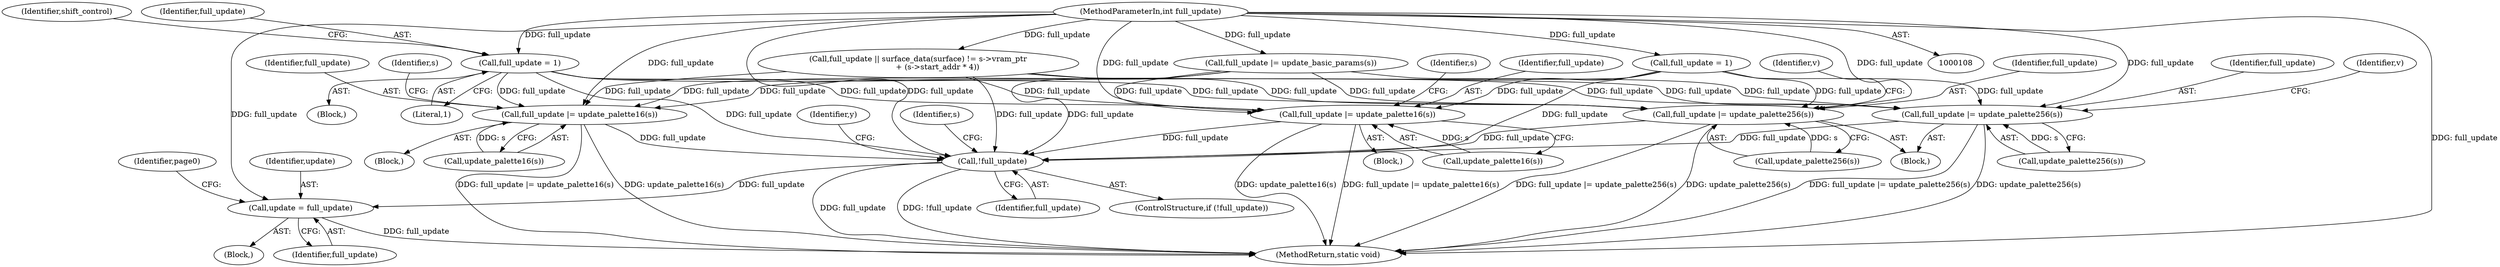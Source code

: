 digraph "0_qemu_bfc56535f793c557aa754c50213fc5f882e6482d@API" {
"1000422" [label="(Call,full_update = 1)"];
"1000110" [label="(MethodParameterIn,int full_update)"];
"1000480" [label="(Call,full_update |= update_palette16(s))"];
"1000688" [label="(Call,!full_update)"];
"1000777" [label="(Call,update = full_update)"];
"1000508" [label="(Call,full_update |= update_palette16(s))"];
"1000538" [label="(Call,full_update |= update_palette256(s))"];
"1000550" [label="(Call,full_update |= update_palette256(s))"];
"1000481" [label="(Identifier,full_update)"];
"1000551" [label="(Identifier,full_update)"];
"1000539" [label="(Identifier,full_update)"];
"1000687" [label="(ControlStructure,if (!full_update))"];
"1000707" [label="(Identifier,y)"];
"1000778" [label="(Identifier,update)"];
"1000538" [label="(Call,full_update |= update_palette256(s))"];
"1000550" [label="(Call,full_update |= update_palette256(s))"];
"1000714" [label="(Block,)"];
"1000692" [label="(Identifier,s)"];
"1000781" [label="(Identifier,page0)"];
"1000540" [label="(Call,update_palette256(s))"];
"1000552" [label="(Call,update_palette256(s))"];
"1000480" [label="(Call,full_update |= update_palette16(s))"];
"1000777" [label="(Call,update = full_update)"];
"1000510" [label="(Call,update_palette16(s))"];
"1000110" [label="(MethodParameterIn,int full_update)"];
"1000430" [label="(Call,full_update || surface_data(surface) != s->vram_ptr\n                + (s->start_addr * 4))"];
"1000515" [label="(Identifier,s)"];
"1000543" [label="(Identifier,v)"];
"1000689" [label="(Identifier,full_update)"];
"1000779" [label="(Identifier,full_update)"];
"1000159" [label="(Call,full_update |= update_basic_params(s))"];
"1000939" [label="(MethodReturn,static void)"];
"1000509" [label="(Identifier,full_update)"];
"1000555" [label="(Identifier,v)"];
"1000422" [label="(Call,full_update = 1)"];
"1000344" [label="(Block,)"];
"1000233" [label="(Call,full_update = 1)"];
"1000482" [label="(Call,update_palette16(s))"];
"1000507" [label="(Block,)"];
"1000479" [label="(Block,)"];
"1000477" [label="(Identifier,shift_control)"];
"1000688" [label="(Call,!full_update)"];
"1000535" [label="(Block,)"];
"1000508" [label="(Call,full_update |= update_palette16(s))"];
"1000423" [label="(Identifier,full_update)"];
"1000424" [label="(Literal,1)"];
"1000487" [label="(Identifier,s)"];
"1000422" -> "1000344"  [label="AST: "];
"1000422" -> "1000424"  [label="CFG: "];
"1000423" -> "1000422"  [label="AST: "];
"1000424" -> "1000422"  [label="AST: "];
"1000477" -> "1000422"  [label="CFG: "];
"1000110" -> "1000422"  [label="DDG: full_update"];
"1000422" -> "1000480"  [label="DDG: full_update"];
"1000422" -> "1000508"  [label="DDG: full_update"];
"1000422" -> "1000538"  [label="DDG: full_update"];
"1000422" -> "1000550"  [label="DDG: full_update"];
"1000422" -> "1000688"  [label="DDG: full_update"];
"1000110" -> "1000108"  [label="AST: "];
"1000110" -> "1000939"  [label="DDG: full_update"];
"1000110" -> "1000159"  [label="DDG: full_update"];
"1000110" -> "1000233"  [label="DDG: full_update"];
"1000110" -> "1000430"  [label="DDG: full_update"];
"1000110" -> "1000480"  [label="DDG: full_update"];
"1000110" -> "1000508"  [label="DDG: full_update"];
"1000110" -> "1000538"  [label="DDG: full_update"];
"1000110" -> "1000550"  [label="DDG: full_update"];
"1000110" -> "1000688"  [label="DDG: full_update"];
"1000110" -> "1000777"  [label="DDG: full_update"];
"1000480" -> "1000479"  [label="AST: "];
"1000480" -> "1000482"  [label="CFG: "];
"1000481" -> "1000480"  [label="AST: "];
"1000482" -> "1000480"  [label="AST: "];
"1000487" -> "1000480"  [label="CFG: "];
"1000480" -> "1000939"  [label="DDG: full_update |= update_palette16(s)"];
"1000480" -> "1000939"  [label="DDG: update_palette16(s)"];
"1000159" -> "1000480"  [label="DDG: full_update"];
"1000430" -> "1000480"  [label="DDG: full_update"];
"1000233" -> "1000480"  [label="DDG: full_update"];
"1000482" -> "1000480"  [label="DDG: s"];
"1000480" -> "1000688"  [label="DDG: full_update"];
"1000688" -> "1000687"  [label="AST: "];
"1000688" -> "1000689"  [label="CFG: "];
"1000689" -> "1000688"  [label="AST: "];
"1000692" -> "1000688"  [label="CFG: "];
"1000707" -> "1000688"  [label="CFG: "];
"1000688" -> "1000939"  [label="DDG: full_update"];
"1000688" -> "1000939"  [label="DDG: !full_update"];
"1000508" -> "1000688"  [label="DDG: full_update"];
"1000159" -> "1000688"  [label="DDG: full_update"];
"1000430" -> "1000688"  [label="DDG: full_update"];
"1000550" -> "1000688"  [label="DDG: full_update"];
"1000233" -> "1000688"  [label="DDG: full_update"];
"1000538" -> "1000688"  [label="DDG: full_update"];
"1000688" -> "1000777"  [label="DDG: full_update"];
"1000777" -> "1000714"  [label="AST: "];
"1000777" -> "1000779"  [label="CFG: "];
"1000778" -> "1000777"  [label="AST: "];
"1000779" -> "1000777"  [label="AST: "];
"1000781" -> "1000777"  [label="CFG: "];
"1000777" -> "1000939"  [label="DDG: full_update"];
"1000508" -> "1000507"  [label="AST: "];
"1000508" -> "1000510"  [label="CFG: "];
"1000509" -> "1000508"  [label="AST: "];
"1000510" -> "1000508"  [label="AST: "];
"1000515" -> "1000508"  [label="CFG: "];
"1000508" -> "1000939"  [label="DDG: update_palette16(s)"];
"1000508" -> "1000939"  [label="DDG: full_update |= update_palette16(s)"];
"1000159" -> "1000508"  [label="DDG: full_update"];
"1000430" -> "1000508"  [label="DDG: full_update"];
"1000233" -> "1000508"  [label="DDG: full_update"];
"1000510" -> "1000508"  [label="DDG: s"];
"1000538" -> "1000535"  [label="AST: "];
"1000538" -> "1000540"  [label="CFG: "];
"1000539" -> "1000538"  [label="AST: "];
"1000540" -> "1000538"  [label="AST: "];
"1000543" -> "1000538"  [label="CFG: "];
"1000538" -> "1000939"  [label="DDG: update_palette256(s)"];
"1000538" -> "1000939"  [label="DDG: full_update |= update_palette256(s)"];
"1000159" -> "1000538"  [label="DDG: full_update"];
"1000430" -> "1000538"  [label="DDG: full_update"];
"1000233" -> "1000538"  [label="DDG: full_update"];
"1000540" -> "1000538"  [label="DDG: s"];
"1000550" -> "1000535"  [label="AST: "];
"1000550" -> "1000552"  [label="CFG: "];
"1000551" -> "1000550"  [label="AST: "];
"1000552" -> "1000550"  [label="AST: "];
"1000555" -> "1000550"  [label="CFG: "];
"1000550" -> "1000939"  [label="DDG: full_update |= update_palette256(s)"];
"1000550" -> "1000939"  [label="DDG: update_palette256(s)"];
"1000159" -> "1000550"  [label="DDG: full_update"];
"1000430" -> "1000550"  [label="DDG: full_update"];
"1000233" -> "1000550"  [label="DDG: full_update"];
"1000552" -> "1000550"  [label="DDG: s"];
}
